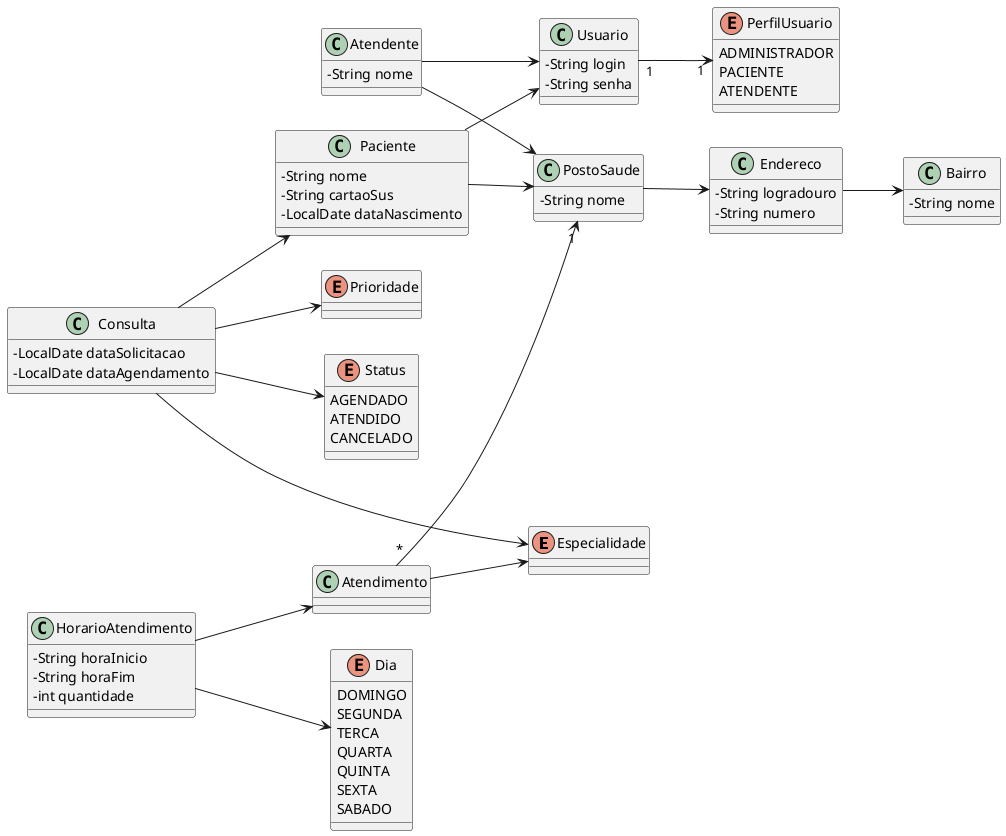 @startuml

left to right direction
skinparam classAttributeIconSize 0

enum Especialidade {
}

enum Prioridade {
}

enum Status {
  AGENDADO
  ATENDIDO
  CANCELADO
}

enum Dia {
  DOMINGO
  SEGUNDA
  TERCA
  QUARTA
  QUINTA
  SEXTA
  SABADO
}

enum PerfilUsuario {
  ADMINISTRADOR
  PACIENTE
  ATENDENTE
}

class Usuario {
  -String login
  -String senha
}

class Paciente {
  -String nome
  -String cartaoSus
  -LocalDate dataNascimento 
}

class Endereco {
  -String logradouro
  -String numero
}

class Bairro {
  -String nome
}

class Atendente {
  -String nome
}

class PostoSaude {
  -String nome
}

class Consulta {
  -LocalDate dataSolicitacao
  -LocalDate dataAgendamento
}

class Atendimento {
}

class HorarioAtendimento {
  -String horaInicio
  -String horaFim
  -int quantidade
}

Consulta --> Especialidade
Consulta --> Prioridade
Consulta --> Status
Consulta --> Paciente

Paciente --> PostoSaude
Paciente --> Usuario



Atendente --> PostoSaude
Atendente --> Usuario
Usuario "1" --> "1" PerfilUsuario

PostoSaude --> Endereco

Endereco --> Bairro

Atendimento --> Especialidade
Atendimento "*" --> "1" PostoSaude

HorarioAtendimento --> Dia
HorarioAtendimento --> Atendimento

@enduml
